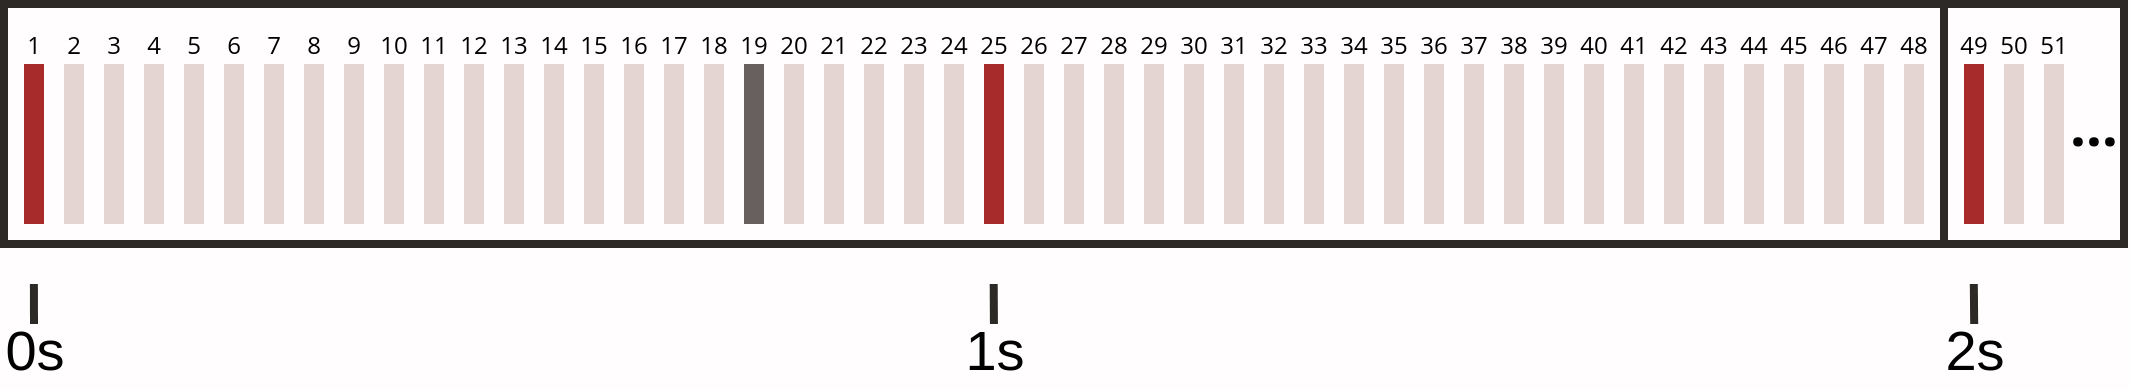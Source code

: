<mxfile>
    <diagram id="6ObwSw7GGpYElaVP92g4" name="Page-1">
        <mxGraphModel dx="1162" dy="991" grid="1" gridSize="10" guides="1" tooltips="1" connect="1" arrows="1" fold="1" page="1" pageScale="1" pageWidth="827" pageHeight="1169" background="#FFFDFD" math="0" shadow="0">
            <root>
                <mxCell id="0"/>
                <mxCell id="1" parent="0"/>
                <mxCell id="76" value="" style="rounded=0;whiteSpace=wrap;html=1;strokeColor=#2D2926;fillColor=#FFFDFD;strokeWidth=4;fontFamily=Open Sans;labelBackgroundColor=none;" parent="1" vertex="1">
                    <mxGeometry x="40" y="40" width="970" height="120" as="geometry"/>
                </mxCell>
                <mxCell id="18" value="1" style="rounded=0;whiteSpace=wrap;html=1;labelPosition=center;verticalLabelPosition=top;align=center;verticalAlign=bottom;fillColor=#A72B2A;strokeColor=none;fontFamily=Open Sans;labelBackgroundColor=none;" parent="1" vertex="1">
                    <mxGeometry x="50" y="70" width="10" height="80" as="geometry"/>
                </mxCell>
                <mxCell id="19" value="2" style="rounded=0;whiteSpace=wrap;html=1;labelPosition=center;verticalLabelPosition=top;align=center;verticalAlign=bottom;strokeColor=none;fillColor=#E4D5D3;fontFamily=Open Sans;labelBackgroundColor=none;" parent="1" vertex="1">
                    <mxGeometry x="70" y="70" width="10" height="80" as="geometry"/>
                </mxCell>
                <mxCell id="20" value="3" style="rounded=0;whiteSpace=wrap;html=1;labelPosition=center;verticalLabelPosition=top;align=center;verticalAlign=bottom;strokeColor=none;fillColor=#E4D5D3;fontFamily=Open Sans;labelBackgroundColor=none;" parent="1" vertex="1">
                    <mxGeometry x="90" y="70" width="10" height="80" as="geometry"/>
                </mxCell>
                <mxCell id="21" value="4" style="rounded=0;whiteSpace=wrap;html=1;labelPosition=center;verticalLabelPosition=top;align=center;verticalAlign=bottom;strokeColor=none;fillColor=#E4D5D3;fontFamily=Open Sans;labelBackgroundColor=none;" parent="1" vertex="1">
                    <mxGeometry x="110" y="70" width="10" height="80" as="geometry"/>
                </mxCell>
                <mxCell id="22" value="5" style="rounded=0;whiteSpace=wrap;html=1;labelPosition=center;verticalLabelPosition=top;align=center;verticalAlign=bottom;strokeColor=none;fillColor=#E4D5D3;fontFamily=Open Sans;labelBackgroundColor=none;" parent="1" vertex="1">
                    <mxGeometry x="130" y="70" width="10" height="80" as="geometry"/>
                </mxCell>
                <mxCell id="23" value="6" style="rounded=0;whiteSpace=wrap;html=1;labelPosition=center;verticalLabelPosition=top;align=center;verticalAlign=bottom;strokeColor=none;fillColor=#E4D5D3;fontFamily=Open Sans;labelBackgroundColor=none;" parent="1" vertex="1">
                    <mxGeometry x="150" y="70" width="10" height="80" as="geometry"/>
                </mxCell>
                <mxCell id="24" value="7" style="rounded=0;whiteSpace=wrap;html=1;labelPosition=center;verticalLabelPosition=top;align=center;verticalAlign=bottom;strokeColor=none;fillColor=#E4D5D3;fontFamily=Open Sans;labelBackgroundColor=none;" parent="1" vertex="1">
                    <mxGeometry x="170" y="70" width="10" height="80" as="geometry"/>
                </mxCell>
                <mxCell id="25" value="8" style="rounded=0;whiteSpace=wrap;html=1;labelPosition=center;verticalLabelPosition=top;align=center;verticalAlign=bottom;strokeColor=none;fillColor=#E4D5D3;fontFamily=Open Sans;labelBackgroundColor=none;" parent="1" vertex="1">
                    <mxGeometry x="190" y="70" width="10" height="80" as="geometry"/>
                </mxCell>
                <mxCell id="26" value="9" style="rounded=0;whiteSpace=wrap;html=1;labelPosition=center;verticalLabelPosition=top;align=center;verticalAlign=bottom;strokeColor=none;fillColor=#E4D5D3;fontFamily=Open Sans;labelBackgroundColor=none;" parent="1" vertex="1">
                    <mxGeometry x="210" y="70" width="10" height="80" as="geometry"/>
                </mxCell>
                <mxCell id="27" value="10" style="rounded=0;whiteSpace=wrap;html=1;labelPosition=center;verticalLabelPosition=top;align=center;verticalAlign=bottom;strokeColor=none;fillColor=#E4D5D3;fontFamily=Open Sans;labelBackgroundColor=none;" parent="1" vertex="1">
                    <mxGeometry x="230" y="70" width="10" height="80" as="geometry"/>
                </mxCell>
                <mxCell id="28" value="11" style="rounded=0;whiteSpace=wrap;html=1;labelPosition=center;verticalLabelPosition=top;align=center;verticalAlign=bottom;strokeColor=none;fillColor=#E4D5D3;fontFamily=Open Sans;labelBackgroundColor=none;" parent="1" vertex="1">
                    <mxGeometry x="250" y="70" width="10" height="80" as="geometry"/>
                </mxCell>
                <mxCell id="29" value="12" style="rounded=0;whiteSpace=wrap;html=1;labelPosition=center;verticalLabelPosition=top;align=center;verticalAlign=bottom;strokeColor=none;fillColor=#E4D5D3;fontFamily=Open Sans;labelBackgroundColor=none;" parent="1" vertex="1">
                    <mxGeometry x="270" y="70" width="10" height="80" as="geometry"/>
                </mxCell>
                <mxCell id="30" value="13" style="rounded=0;whiteSpace=wrap;html=1;labelPosition=center;verticalLabelPosition=top;align=center;verticalAlign=bottom;strokeColor=none;fillColor=#E4D5D3;fontFamily=Open Sans;labelBackgroundColor=none;" parent="1" vertex="1">
                    <mxGeometry x="290" y="70" width="10" height="80" as="geometry"/>
                </mxCell>
                <mxCell id="31" value="14" style="rounded=0;whiteSpace=wrap;html=1;labelPosition=center;verticalLabelPosition=top;align=center;verticalAlign=bottom;strokeColor=none;fillColor=#E4D5D3;fontFamily=Open Sans;labelBackgroundColor=none;" parent="1" vertex="1">
                    <mxGeometry x="310" y="70" width="10" height="80" as="geometry"/>
                </mxCell>
                <mxCell id="32" value="15" style="rounded=0;whiteSpace=wrap;html=1;labelPosition=center;verticalLabelPosition=top;align=center;verticalAlign=bottom;strokeColor=none;fillColor=#E4D5D3;fontFamily=Open Sans;labelBackgroundColor=none;" parent="1" vertex="1">
                    <mxGeometry x="330" y="70" width="10" height="80" as="geometry"/>
                </mxCell>
                <mxCell id="33" value="16" style="rounded=0;whiteSpace=wrap;html=1;labelPosition=center;verticalLabelPosition=top;align=center;verticalAlign=bottom;strokeColor=none;fillColor=#E4D5D3;fontFamily=Open Sans;labelBackgroundColor=none;" parent="1" vertex="1">
                    <mxGeometry x="350" y="70" width="10" height="80" as="geometry"/>
                </mxCell>
                <mxCell id="34" value="17" style="rounded=0;whiteSpace=wrap;html=1;labelPosition=center;verticalLabelPosition=top;align=center;verticalAlign=bottom;strokeColor=none;fillColor=#E4D5D3;fontFamily=Open Sans;labelBackgroundColor=none;" parent="1" vertex="1">
                    <mxGeometry x="370" y="70" width="10" height="80" as="geometry"/>
                </mxCell>
                <mxCell id="35" value="18" style="rounded=0;whiteSpace=wrap;html=1;labelPosition=center;verticalLabelPosition=top;align=center;verticalAlign=bottom;strokeColor=none;fillColor=#E4D5D3;fontFamily=Open Sans;labelBackgroundColor=none;" parent="1" vertex="1">
                    <mxGeometry x="390" y="70" width="10" height="80" as="geometry"/>
                </mxCell>
                <mxCell id="36" value="19" style="rounded=0;whiteSpace=wrap;html=1;labelPosition=center;verticalLabelPosition=top;align=center;verticalAlign=bottom;strokeColor=none;fillColor=#67605f;fontFamily=Open Sans;labelBackgroundColor=none;" parent="1" vertex="1">
                    <mxGeometry x="410" y="70" width="10" height="80" as="geometry"/>
                </mxCell>
                <mxCell id="37" value="20" style="rounded=0;whiteSpace=wrap;html=1;labelPosition=center;verticalLabelPosition=top;align=center;verticalAlign=bottom;strokeColor=none;fillColor=#E4D5D3;fontFamily=Open Sans;labelBackgroundColor=none;" parent="1" vertex="1">
                    <mxGeometry x="430" y="70" width="10" height="80" as="geometry"/>
                </mxCell>
                <mxCell id="38" value="21" style="rounded=0;whiteSpace=wrap;html=1;labelPosition=center;verticalLabelPosition=top;align=center;verticalAlign=bottom;strokeColor=none;fillColor=#E4D5D3;fontFamily=Open Sans;labelBackgroundColor=none;" parent="1" vertex="1">
                    <mxGeometry x="450" y="70" width="10" height="80" as="geometry"/>
                </mxCell>
                <mxCell id="39" value="22" style="rounded=0;whiteSpace=wrap;html=1;labelPosition=center;verticalLabelPosition=top;align=center;verticalAlign=bottom;strokeColor=none;fillColor=#E4D5D3;fontFamily=Open Sans;labelBackgroundColor=none;" parent="1" vertex="1">
                    <mxGeometry x="470" y="70" width="10" height="80" as="geometry"/>
                </mxCell>
                <mxCell id="40" value="23" style="rounded=0;whiteSpace=wrap;html=1;labelPosition=center;verticalLabelPosition=top;align=center;verticalAlign=bottom;strokeColor=none;fillColor=#E4D5D3;fontFamily=Open Sans;labelBackgroundColor=none;" parent="1" vertex="1">
                    <mxGeometry x="490" y="70" width="10" height="80" as="geometry"/>
                </mxCell>
                <mxCell id="41" value="24" style="rounded=0;whiteSpace=wrap;html=1;labelPosition=center;verticalLabelPosition=top;align=center;verticalAlign=bottom;strokeColor=none;fillColor=#E4D5D3;fontFamily=Open Sans;labelBackgroundColor=none;" parent="1" vertex="1">
                    <mxGeometry x="510" y="70" width="10" height="80" as="geometry"/>
                </mxCell>
                <mxCell id="42" value="25" style="rounded=0;whiteSpace=wrap;html=1;labelPosition=center;verticalLabelPosition=top;align=center;verticalAlign=bottom;strokeColor=none;fillColor=#A72B2A;fontFamily=Open Sans;labelBackgroundColor=none;" parent="1" vertex="1">
                    <mxGeometry x="530" y="70" width="10" height="80" as="geometry"/>
                </mxCell>
                <mxCell id="43" value="26" style="rounded=0;whiteSpace=wrap;html=1;labelPosition=center;verticalLabelPosition=top;align=center;verticalAlign=bottom;strokeColor=none;fillColor=#E4D5D3;fontFamily=Open Sans;labelBackgroundColor=none;" parent="1" vertex="1">
                    <mxGeometry x="550" y="70" width="10" height="80" as="geometry"/>
                </mxCell>
                <mxCell id="44" value="27" style="rounded=0;whiteSpace=wrap;html=1;labelPosition=center;verticalLabelPosition=top;align=center;verticalAlign=bottom;strokeColor=none;fillColor=#E4D5D3;fontFamily=Open Sans;labelBackgroundColor=none;" parent="1" vertex="1">
                    <mxGeometry x="570" y="70" width="10" height="80" as="geometry"/>
                </mxCell>
                <mxCell id="45" value="28" style="rounded=0;whiteSpace=wrap;html=1;labelPosition=center;verticalLabelPosition=top;align=center;verticalAlign=bottom;strokeColor=none;fillColor=#E4D5D3;fontFamily=Open Sans;labelBackgroundColor=none;" parent="1" vertex="1">
                    <mxGeometry x="590" y="70" width="10" height="80" as="geometry"/>
                </mxCell>
                <mxCell id="46" value="29" style="rounded=0;whiteSpace=wrap;html=1;labelPosition=center;verticalLabelPosition=top;align=center;verticalAlign=bottom;strokeColor=none;fillColor=#E4D5D3;fontFamily=Open Sans;labelBackgroundColor=none;" parent="1" vertex="1">
                    <mxGeometry x="610" y="70" width="10" height="80" as="geometry"/>
                </mxCell>
                <mxCell id="47" value="30" style="rounded=0;whiteSpace=wrap;html=1;labelPosition=center;verticalLabelPosition=top;align=center;verticalAlign=bottom;strokeColor=none;fillColor=#E4D5D3;fontFamily=Open Sans;labelBackgroundColor=none;" parent="1" vertex="1">
                    <mxGeometry x="630" y="70" width="10" height="80" as="geometry"/>
                </mxCell>
                <mxCell id="48" value="31" style="rounded=0;whiteSpace=wrap;html=1;labelPosition=center;verticalLabelPosition=top;align=center;verticalAlign=bottom;strokeColor=none;fillColor=#E4D5D3;fontFamily=Open Sans;labelBackgroundColor=none;" parent="1" vertex="1">
                    <mxGeometry x="650" y="70" width="10" height="80" as="geometry"/>
                </mxCell>
                <mxCell id="49" value="32" style="rounded=0;whiteSpace=wrap;html=1;labelPosition=center;verticalLabelPosition=top;align=center;verticalAlign=bottom;strokeColor=none;fillColor=#E4D5D3;fontFamily=Open Sans;labelBackgroundColor=none;" parent="1" vertex="1">
                    <mxGeometry x="670" y="70" width="10" height="80" as="geometry"/>
                </mxCell>
                <mxCell id="59" value="33" style="rounded=0;whiteSpace=wrap;html=1;labelPosition=center;verticalLabelPosition=top;align=center;verticalAlign=bottom;strokeColor=none;fillColor=#E4D5D3;fontFamily=Open Sans;labelBackgroundColor=none;" parent="1" vertex="1">
                    <mxGeometry x="690" y="70" width="10" height="80" as="geometry"/>
                </mxCell>
                <mxCell id="60" value="34" style="rounded=0;whiteSpace=wrap;html=1;labelPosition=center;verticalLabelPosition=top;align=center;verticalAlign=bottom;strokeColor=none;fillColor=#E4D5D3;fontFamily=Open Sans;labelBackgroundColor=none;" parent="1" vertex="1">
                    <mxGeometry x="710" y="70" width="10" height="80" as="geometry"/>
                </mxCell>
                <mxCell id="61" value="35" style="rounded=0;whiteSpace=wrap;html=1;labelPosition=center;verticalLabelPosition=top;align=center;verticalAlign=bottom;strokeColor=none;fillColor=#E4D5D3;fontFamily=Open Sans;labelBackgroundColor=none;" parent="1" vertex="1">
                    <mxGeometry x="730" y="70" width="10" height="80" as="geometry"/>
                </mxCell>
                <mxCell id="62" value="36" style="rounded=0;whiteSpace=wrap;html=1;labelPosition=center;verticalLabelPosition=top;align=center;verticalAlign=bottom;strokeColor=none;fillColor=#E4D5D3;fontFamily=Open Sans;labelBackgroundColor=none;" parent="1" vertex="1">
                    <mxGeometry x="750" y="70" width="10" height="80" as="geometry"/>
                </mxCell>
                <mxCell id="63" value="37" style="rounded=0;whiteSpace=wrap;html=1;labelPosition=center;verticalLabelPosition=top;align=center;verticalAlign=bottom;strokeColor=none;fillColor=#E4D5D3;fontFamily=Open Sans;labelBackgroundColor=none;" parent="1" vertex="1">
                    <mxGeometry x="770" y="70" width="10" height="80" as="geometry"/>
                </mxCell>
                <mxCell id="64" value="38" style="rounded=0;whiteSpace=wrap;html=1;labelPosition=center;verticalLabelPosition=top;align=center;verticalAlign=bottom;strokeColor=none;fillColor=#E4D5D3;fontFamily=Open Sans;labelBackgroundColor=none;" parent="1" vertex="1">
                    <mxGeometry x="790" y="70" width="10" height="80" as="geometry"/>
                </mxCell>
                <mxCell id="65" value="39" style="rounded=0;whiteSpace=wrap;html=1;labelPosition=center;verticalLabelPosition=top;align=center;verticalAlign=bottom;strokeColor=none;fillColor=#E4D5D3;fontFamily=Open Sans;labelBackgroundColor=none;" parent="1" vertex="1">
                    <mxGeometry x="810" y="70" width="10" height="80" as="geometry"/>
                </mxCell>
                <mxCell id="66" value="40" style="rounded=0;whiteSpace=wrap;html=1;labelPosition=center;verticalLabelPosition=top;align=center;verticalAlign=bottom;strokeColor=none;fillColor=#E4D5D3;fontFamily=Open Sans;labelBackgroundColor=none;" parent="1" vertex="1">
                    <mxGeometry x="830" y="70" width="10" height="80" as="geometry"/>
                </mxCell>
                <mxCell id="67" value="41" style="rounded=0;whiteSpace=wrap;html=1;labelPosition=center;verticalLabelPosition=top;align=center;verticalAlign=bottom;strokeColor=none;fillColor=#E4D5D3;fontFamily=Open Sans;labelBackgroundColor=none;" parent="1" vertex="1">
                    <mxGeometry x="850" y="70" width="10" height="80" as="geometry"/>
                </mxCell>
                <mxCell id="68" value="42" style="rounded=0;whiteSpace=wrap;html=1;labelPosition=center;verticalLabelPosition=top;align=center;verticalAlign=bottom;strokeColor=none;fillColor=#E4D5D3;fontFamily=Open Sans;labelBackgroundColor=none;" parent="1" vertex="1">
                    <mxGeometry x="870" y="70" width="10" height="80" as="geometry"/>
                </mxCell>
                <mxCell id="69" value="43" style="rounded=0;whiteSpace=wrap;html=1;labelPosition=center;verticalLabelPosition=top;align=center;verticalAlign=bottom;strokeColor=none;fillColor=#E4D5D3;fontFamily=Open Sans;labelBackgroundColor=none;" parent="1" vertex="1">
                    <mxGeometry x="890" y="70" width="10" height="80" as="geometry"/>
                </mxCell>
                <mxCell id="70" value="44" style="rounded=0;whiteSpace=wrap;html=1;labelPosition=center;verticalLabelPosition=top;align=center;verticalAlign=bottom;strokeColor=none;fillColor=#E4D5D3;fontFamily=Open Sans;labelBackgroundColor=none;" parent="1" vertex="1">
                    <mxGeometry x="910" y="70" width="10" height="80" as="geometry"/>
                </mxCell>
                <mxCell id="71" value="45" style="rounded=0;whiteSpace=wrap;html=1;labelPosition=center;verticalLabelPosition=top;align=center;verticalAlign=bottom;strokeColor=none;fillColor=#E4D5D3;fontFamily=Open Sans;labelBackgroundColor=none;" parent="1" vertex="1">
                    <mxGeometry x="930" y="70" width="10" height="80" as="geometry"/>
                </mxCell>
                <mxCell id="72" value="46" style="rounded=0;whiteSpace=wrap;html=1;labelPosition=center;verticalLabelPosition=top;align=center;verticalAlign=bottom;strokeColor=none;fillColor=#E4D5D3;fontFamily=Open Sans;labelBackgroundColor=none;" parent="1" vertex="1">
                    <mxGeometry x="950" y="70" width="10" height="80" as="geometry"/>
                </mxCell>
                <mxCell id="77" value="" style="rounded=0;whiteSpace=wrap;html=1;strokeColor=#2D2926;fillColor=#FFFDFD;strokeWidth=4;fontStyle=1;fontSize=28;fontFamily=Open Sans;align=right;labelBackgroundColor=none;" parent="1" vertex="1">
                    <mxGeometry x="1010" y="40" width="90" height="120" as="geometry"/>
                </mxCell>
                <mxCell id="79" value="0s" style="endArrow=none;html=1;fontSize=28;strokeColor=#2D2926;strokeWidth=4;labelPosition=center;verticalLabelPosition=bottom;align=center;verticalAlign=top;labelBackgroundColor=none;" parent="1" edge="1">
                    <mxGeometry width="50" height="50" relative="1" as="geometry">
                        <mxPoint x="55" y="200" as="sourcePoint"/>
                        <mxPoint x="54.95" y="180" as="targetPoint"/>
                    </mxGeometry>
                </mxCell>
                <mxCell id="80" value="2s" style="endArrow=none;html=1;fontSize=28;strokeColor=#2D2926;strokeWidth=4;verticalAlign=top;labelBackgroundColor=none;" parent="1" edge="1">
                    <mxGeometry width="50" height="50" relative="1" as="geometry">
                        <mxPoint x="1025.09" y="200" as="sourcePoint"/>
                        <mxPoint x="1024.91" y="180" as="targetPoint"/>
                        <mxPoint as="offset"/>
                    </mxGeometry>
                </mxCell>
                <mxCell id="81" value="1s" style="endArrow=none;html=1;fontSize=28;strokeColor=#2D2926;strokeWidth=4;verticalAlign=top;labelBackgroundColor=none;" parent="1" edge="1">
                    <mxGeometry width="50" height="50" relative="1" as="geometry">
                        <mxPoint x="534.96" y="200" as="sourcePoint"/>
                        <mxPoint x="534.85" y="180" as="targetPoint"/>
                        <mxPoint as="offset"/>
                    </mxGeometry>
                </mxCell>
                <mxCell id="82" value="47" style="rounded=0;whiteSpace=wrap;html=1;labelPosition=center;verticalLabelPosition=top;align=center;verticalAlign=bottom;strokeColor=none;fillColor=#E4D5D3;fontFamily=Open Sans;labelBackgroundColor=none;" parent="1" vertex="1">
                    <mxGeometry x="970" y="70" width="10" height="80" as="geometry"/>
                </mxCell>
                <mxCell id="83" value="48" style="rounded=0;whiteSpace=wrap;html=1;labelPosition=center;verticalLabelPosition=top;align=center;verticalAlign=bottom;strokeColor=none;fillColor=#E4D5D3;fontFamily=Open Sans;labelBackgroundColor=none;" parent="1" vertex="1">
                    <mxGeometry x="990" y="70" width="10" height="80" as="geometry"/>
                </mxCell>
                <mxCell id="84" value="49" style="rounded=0;whiteSpace=wrap;html=1;labelPosition=center;verticalLabelPosition=top;align=center;verticalAlign=bottom;strokeColor=none;fillColor=#A72B2A;fontFamily=Open Sans;labelBackgroundColor=none;" parent="1" vertex="1">
                    <mxGeometry x="1020" y="70" width="10" height="80" as="geometry"/>
                </mxCell>
                <mxCell id="85" value="50" style="rounded=0;whiteSpace=wrap;html=1;labelPosition=center;verticalLabelPosition=top;align=center;verticalAlign=bottom;strokeColor=none;fillColor=#E4D5D3;fontFamily=Open Sans;labelBackgroundColor=none;" parent="1" vertex="1">
                    <mxGeometry x="1040" y="70" width="10" height="80" as="geometry"/>
                </mxCell>
                <mxCell id="86" value="51" style="rounded=0;whiteSpace=wrap;html=1;labelPosition=center;verticalLabelPosition=top;align=center;verticalAlign=bottom;strokeColor=none;fillColor=#E4D5D3;fontFamily=Open Sans;labelBackgroundColor=none;" parent="1" vertex="1">
                    <mxGeometry x="1060" y="70" width="10" height="80" as="geometry"/>
                </mxCell>
                <mxCell id="87" value="&lt;span style=&quot;font-family: &amp;quot;Open Sans&amp;quot;; font-size: 28px; font-weight: 700; text-align: right;&quot;&gt;…&lt;/span&gt;" style="text;html=1;strokeColor=none;fillColor=none;align=center;verticalAlign=middle;whiteSpace=wrap;rounded=0;labelBackgroundColor=none;" parent="1" vertex="1">
                    <mxGeometry x="1070" y="85" width="30" height="30" as="geometry"/>
                </mxCell>
            </root>
        </mxGraphModel>
    </diagram>
</mxfile>
